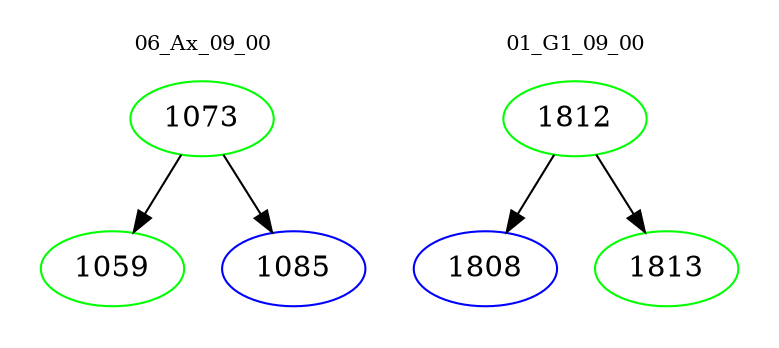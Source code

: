 digraph{
subgraph cluster_0 {
color = white
label = "06_Ax_09_00";
fontsize=10;
T0_1073 [label="1073", color="green"]
T0_1073 -> T0_1059 [color="black"]
T0_1059 [label="1059", color="green"]
T0_1073 -> T0_1085 [color="black"]
T0_1085 [label="1085", color="blue"]
}
subgraph cluster_1 {
color = white
label = "01_G1_09_00";
fontsize=10;
T1_1812 [label="1812", color="green"]
T1_1812 -> T1_1808 [color="black"]
T1_1808 [label="1808", color="blue"]
T1_1812 -> T1_1813 [color="black"]
T1_1813 [label="1813", color="green"]
}
}
